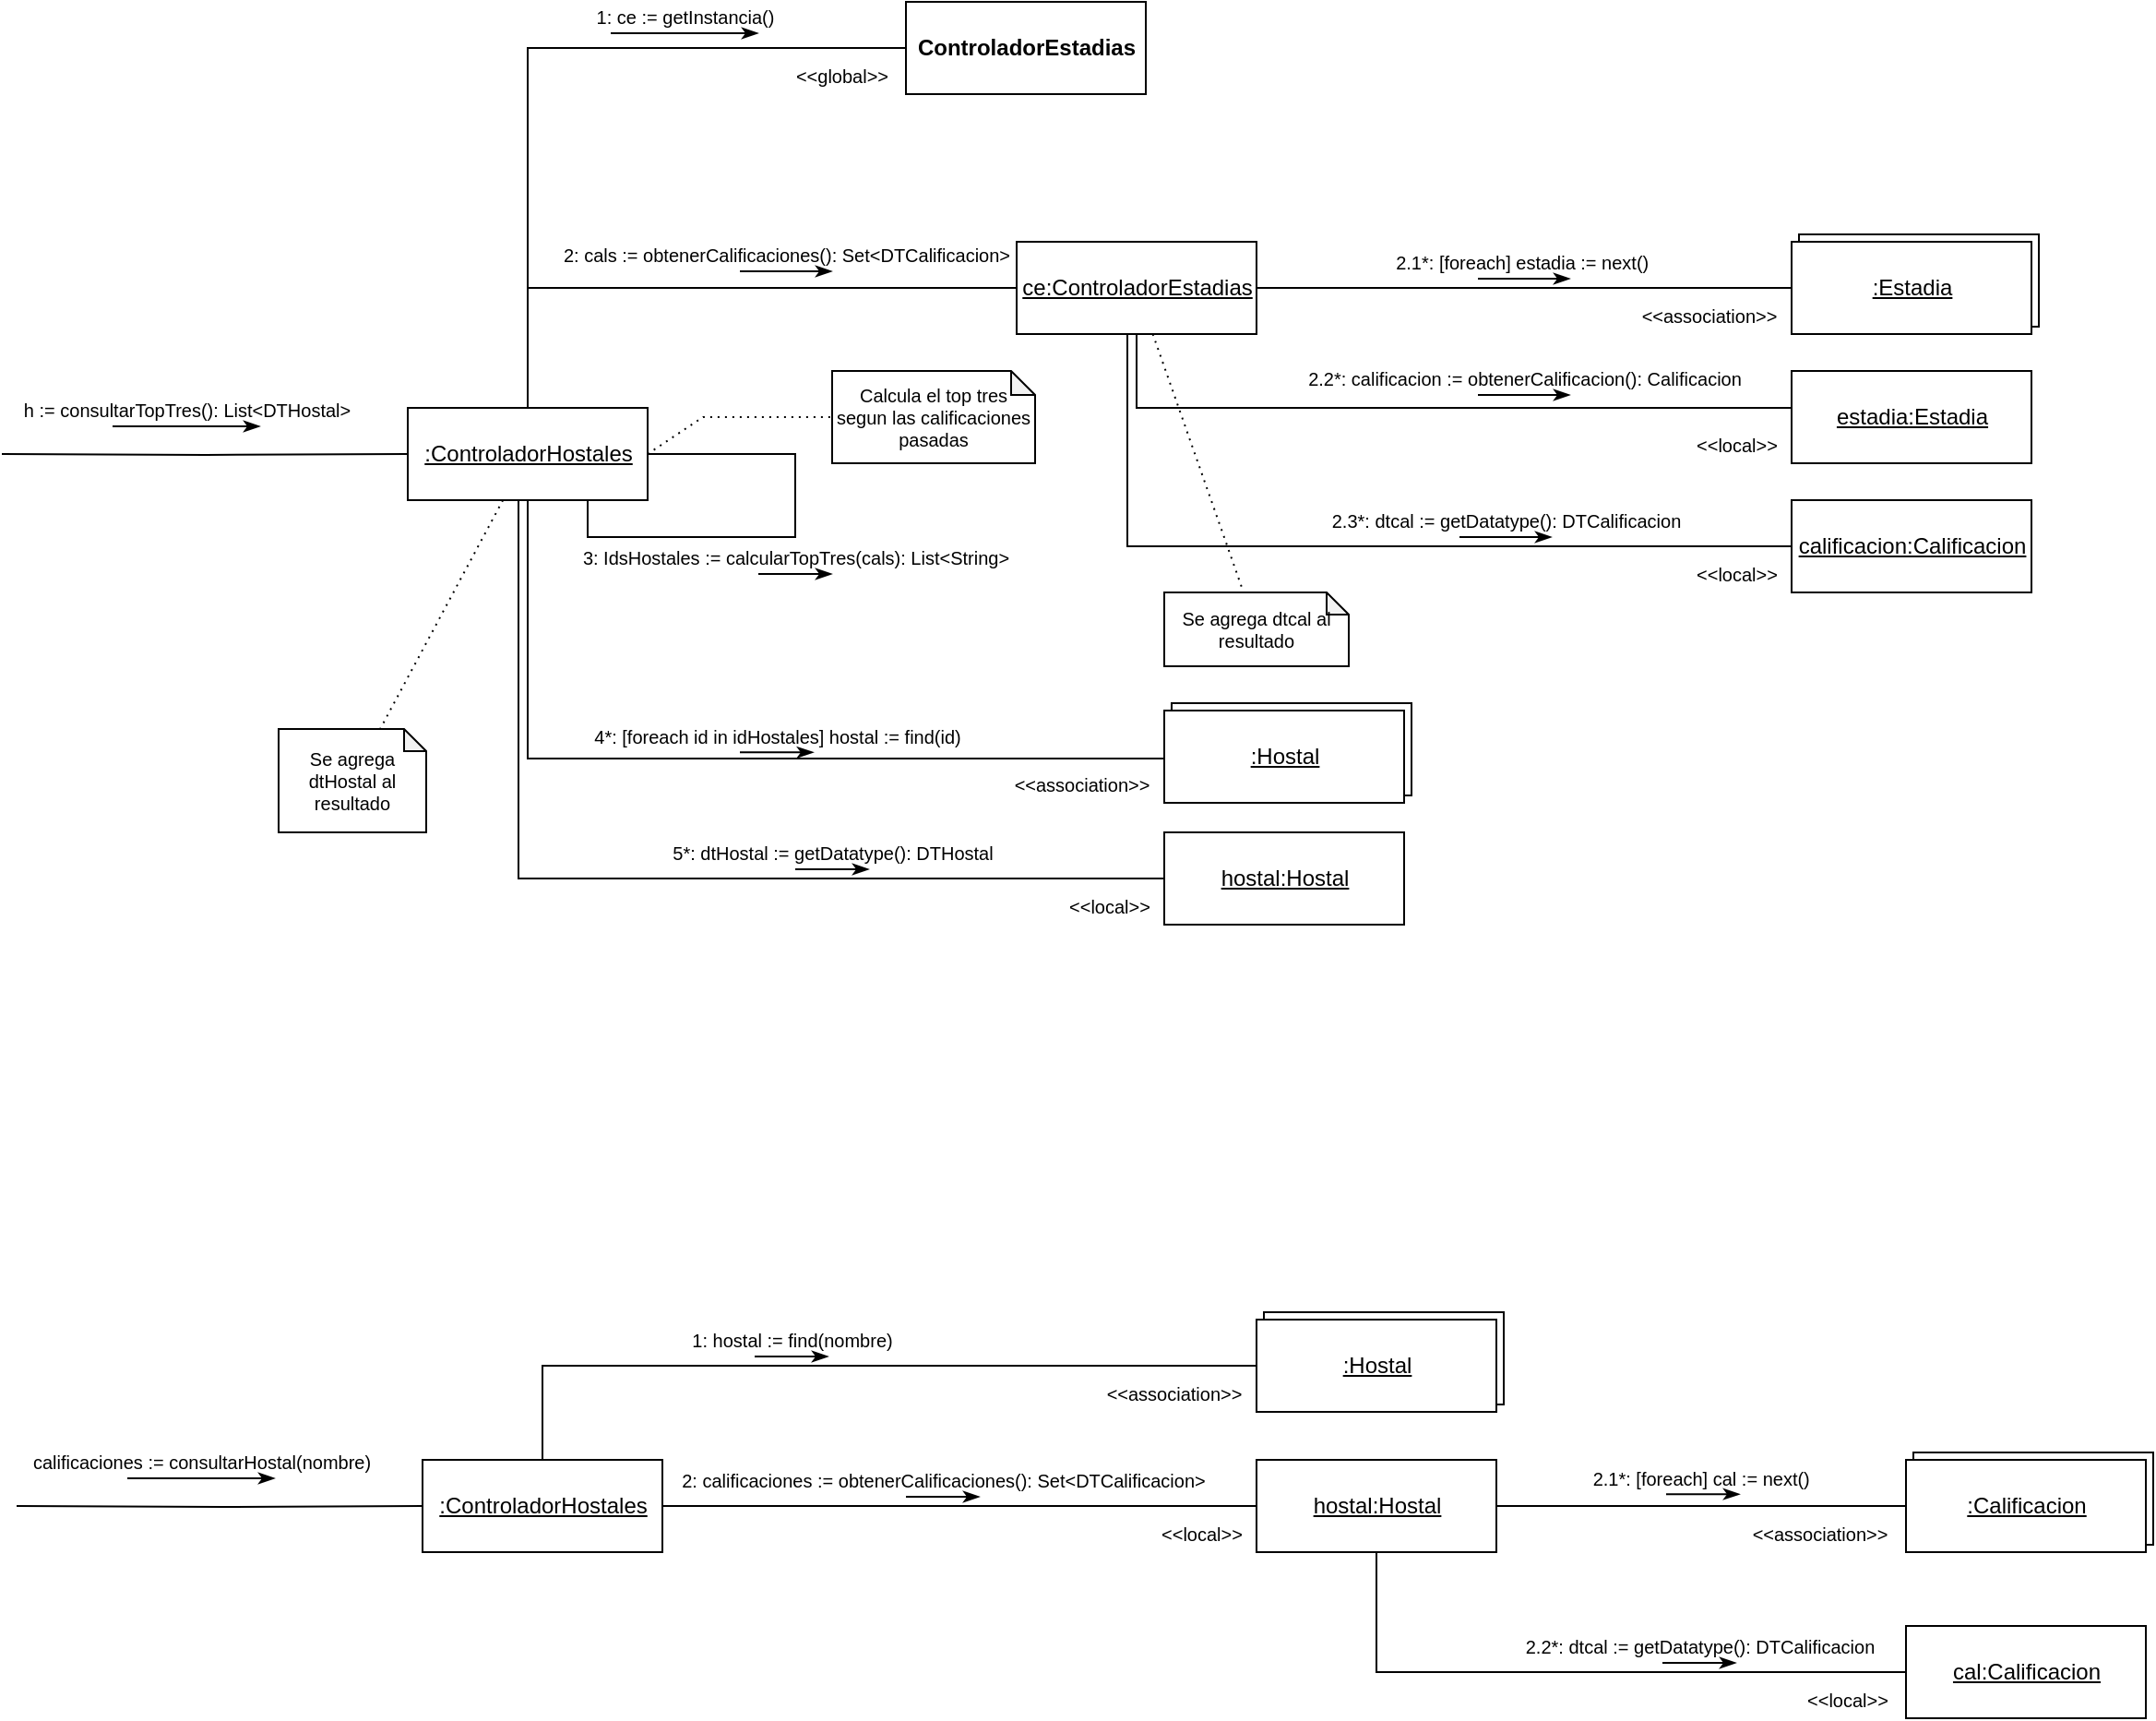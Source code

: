 <mxfile version="18.1.3" type="device"><diagram id="UOruTWEXo7d2TgkDgnnZ" name="Page-1"><mxGraphModel dx="1796" dy="1772" grid="1" gridSize="10" guides="1" tooltips="1" connect="1" arrows="1" fold="1" page="1" pageScale="1" pageWidth="850" pageHeight="1100" math="0" shadow="0"><root><mxCell id="0"/><mxCell id="1" parent="0"/><mxCell id="q6a69kXro2Y5Oc_SWBbe-8" style="edgeStyle=orthogonalEdgeStyle;rounded=0;orthogonalLoop=1;jettySize=auto;html=1;exitX=0.5;exitY=0;exitDx=0;exitDy=0;entryX=0;entryY=0.5;entryDx=0;entryDy=0;labelBackgroundColor=none;fontSize=10;endArrow=none;endFill=0;" parent="1" source="q6a69kXro2Y5Oc_SWBbe-1" target="q6a69kXro2Y5Oc_SWBbe-7" edge="1"><mxGeometry relative="1" as="geometry"/></mxCell><mxCell id="q6a69kXro2Y5Oc_SWBbe-11" style="edgeStyle=orthogonalEdgeStyle;rounded=0;orthogonalLoop=1;jettySize=auto;html=1;exitX=0.5;exitY=0;exitDx=0;exitDy=0;entryX=0;entryY=0.5;entryDx=0;entryDy=0;labelBackgroundColor=none;fontSize=10;endArrow=none;endFill=0;" parent="1" source="q6a69kXro2Y5Oc_SWBbe-1" target="q6a69kXro2Y5Oc_SWBbe-10" edge="1"><mxGeometry relative="1" as="geometry"/></mxCell><mxCell id="QuVPcpEf7ffxWZRXZDmG-18" style="edgeStyle=orthogonalEdgeStyle;rounded=0;orthogonalLoop=1;jettySize=auto;html=1;exitX=0.5;exitY=1;exitDx=0;exitDy=0;endArrow=none;endFill=0;" parent="1" source="q6a69kXro2Y5Oc_SWBbe-1" target="QuVPcpEf7ffxWZRXZDmG-17" edge="1"><mxGeometry relative="1" as="geometry"><Array as="points"><mxPoint x="195" y="400"/></Array></mxGeometry></mxCell><mxCell id="QuVPcpEf7ffxWZRXZDmG-21" style="edgeStyle=orthogonalEdgeStyle;rounded=0;orthogonalLoop=1;jettySize=auto;html=1;endArrow=none;endFill=0;" parent="1" source="q6a69kXro2Y5Oc_SWBbe-1" target="QuVPcpEf7ffxWZRXZDmG-20" edge="1"><mxGeometry relative="1" as="geometry"><Array as="points"><mxPoint x="190" y="465"/></Array></mxGeometry></mxCell><mxCell id="q6a69kXro2Y5Oc_SWBbe-1" value=":ControladorHostales" style="html=1;fontStyle=4" parent="1" vertex="1"><mxGeometry x="130" y="210" width="130" height="50" as="geometry"/></mxCell><mxCell id="q6a69kXro2Y5Oc_SWBbe-5" value="" style="edgeStyle=orthogonalEdgeStyle;rounded=0;orthogonalLoop=1;jettySize=auto;html=1;endArrow=none;endFill=0;" parent="1" target="q6a69kXro2Y5Oc_SWBbe-1" edge="1"><mxGeometry relative="1" as="geometry"><mxPoint x="-90" y="235" as="sourcePoint"/></mxGeometry></mxCell><mxCell id="q6a69kXro2Y5Oc_SWBbe-6" value="h := consultarTopTres(): List&amp;lt;DTHostal&amp;gt;" style="html=1;verticalAlign=bottom;endArrow=classicThin;rounded=0;fontSize=10;labelBackgroundColor=none;endFill=1;" parent="1" edge="1"><mxGeometry width="80" relative="1" as="geometry"><mxPoint x="-30" y="220" as="sourcePoint"/><mxPoint x="50" y="220" as="targetPoint"/><mxPoint as="offset"/></mxGeometry></mxCell><mxCell id="q6a69kXro2Y5Oc_SWBbe-7" value="ControladorEstadias" style="html=1;fontStyle=1" parent="1" vertex="1"><mxGeometry x="400" y="-10" width="130" height="50" as="geometry"/></mxCell><mxCell id="q6a69kXro2Y5Oc_SWBbe-9" value="1: ce := getInstancia()" style="html=1;verticalAlign=bottom;endArrow=classicThin;rounded=0;fontSize=10;labelBackgroundColor=none;endFill=1;" parent="1" edge="1"><mxGeometry width="80" relative="1" as="geometry"><mxPoint x="240" y="7" as="sourcePoint"/><mxPoint x="320" y="7" as="targetPoint"/><mxPoint as="offset"/></mxGeometry></mxCell><mxCell id="QuVPcpEf7ffxWZRXZDmG-2" style="edgeStyle=orthogonalEdgeStyle;rounded=0;orthogonalLoop=1;jettySize=auto;html=1;endArrow=none;endFill=0;" parent="1" source="q6a69kXro2Y5Oc_SWBbe-10" target="QuVPcpEf7ffxWZRXZDmG-5" edge="1"><mxGeometry relative="1" as="geometry"><mxPoint x="770" y="145" as="targetPoint"/></mxGeometry></mxCell><mxCell id="QuVPcpEf7ffxWZRXZDmG-8" style="edgeStyle=orthogonalEdgeStyle;rounded=0;orthogonalLoop=1;jettySize=auto;html=1;endArrow=none;endFill=0;" parent="1" source="q6a69kXro2Y5Oc_SWBbe-10" target="QuVPcpEf7ffxWZRXZDmG-7" edge="1"><mxGeometry relative="1" as="geometry"><Array as="points"><mxPoint x="525" y="210"/></Array></mxGeometry></mxCell><mxCell id="QuVPcpEf7ffxWZRXZDmG-12" style="edgeStyle=orthogonalEdgeStyle;rounded=0;orthogonalLoop=1;jettySize=auto;html=1;endArrow=none;endFill=0;" parent="1" source="q6a69kXro2Y5Oc_SWBbe-10" target="QuVPcpEf7ffxWZRXZDmG-11" edge="1"><mxGeometry relative="1" as="geometry"><Array as="points"><mxPoint x="520" y="285"/></Array></mxGeometry></mxCell><mxCell id="q6a69kXro2Y5Oc_SWBbe-10" value="ce:ControladorEstadias" style="html=1;fontStyle=4" parent="1" vertex="1"><mxGeometry x="460" y="120" width="130" height="50" as="geometry"/></mxCell><mxCell id="q6a69kXro2Y5Oc_SWBbe-12" value="2: cals := obtenerCalificaciones(): Set&amp;lt;DTCalificacion&amp;gt;" style="html=1;verticalAlign=bottom;endArrow=classicThin;rounded=0;fontSize=10;labelBackgroundColor=none;endFill=1;" parent="1" edge="1"><mxGeometry width="80" relative="1" as="geometry"><mxPoint x="310.0" y="136" as="sourcePoint"/><mxPoint x="360" y="136" as="targetPoint"/><mxPoint as="offset"/></mxGeometry></mxCell><mxCell id="q6a69kXro2Y5Oc_SWBbe-36" value="3: IdsHostales := calcularTopTres(cals): List&amp;lt;String&amp;gt;" style="html=1;verticalAlign=bottom;endArrow=classicThin;rounded=0;fontSize=10;labelBackgroundColor=none;endFill=1;" parent="1" edge="1"><mxGeometry width="80" relative="1" as="geometry"><mxPoint x="320" y="300" as="sourcePoint"/><mxPoint x="360" y="300" as="targetPoint"/><mxPoint as="offset"/></mxGeometry></mxCell><mxCell id="q6a69kXro2Y5Oc_SWBbe-39" value="" style="endArrow=none;dashed=1;html=1;dashPattern=1 3;strokeWidth=1;rounded=0;labelBackgroundColor=none;fontSize=10;exitX=1;exitY=0.5;exitDx=0;exitDy=0;entryX=0;entryY=0.5;entryDx=0;entryDy=0;entryPerimeter=0;" parent="1" source="q6a69kXro2Y5Oc_SWBbe-1" target="q6a69kXro2Y5Oc_SWBbe-40" edge="1"><mxGeometry width="50" height="50" relative="1" as="geometry"><mxPoint x="280" y="220" as="sourcePoint"/><mxPoint x="310" y="190" as="targetPoint"/><Array as="points"><mxPoint x="290" y="215"/></Array></mxGeometry></mxCell><mxCell id="q6a69kXro2Y5Oc_SWBbe-40" value="Calcula el top tres segun las calificaciones pasadas" style="shape=note;whiteSpace=wrap;html=1;backgroundOutline=1;darkOpacity=0.05;fontSize=10;size=13;" parent="1" vertex="1"><mxGeometry x="360" y="190" width="110" height="50" as="geometry"/></mxCell><mxCell id="q6a69kXro2Y5Oc_SWBbe-41" style="edgeStyle=orthogonalEdgeStyle;rounded=0;orthogonalLoop=1;jettySize=auto;html=1;exitX=1;exitY=0.5;exitDx=0;exitDy=0;entryX=0.75;entryY=1;entryDx=0;entryDy=0;labelBackgroundColor=none;fontSize=10;endArrow=none;endFill=0;strokeWidth=1;" parent="1" source="q6a69kXro2Y5Oc_SWBbe-1" target="q6a69kXro2Y5Oc_SWBbe-1" edge="1"><mxGeometry relative="1" as="geometry"><Array as="points"><mxPoint x="340" y="235"/><mxPoint x="340" y="280"/><mxPoint x="228" y="280"/></Array></mxGeometry></mxCell><mxCell id="tG0vAAkLFHG4BXA5Wczq-8" value="&amp;lt;&amp;lt;global&amp;gt;&amp;gt;" style="text;html=1;align=center;verticalAlign=middle;resizable=0;points=[];autosize=1;strokeColor=none;fillColor=none;fontSize=10;" parent="1" vertex="1"><mxGeometry x="330" y="20" width="70" height="20" as="geometry"/></mxCell><mxCell id="eEaIVXvrVBVQ6jp3KnOo-3" value=":ControladorHostales" style="html=1;fontStyle=4" parent="1" vertex="1"><mxGeometry x="138" y="780" width="130" height="50" as="geometry"/></mxCell><mxCell id="eEaIVXvrVBVQ6jp3KnOo-4" value="" style="edgeStyle=orthogonalEdgeStyle;rounded=0;orthogonalLoop=1;jettySize=auto;html=1;endArrow=none;endFill=0;" parent="1" target="eEaIVXvrVBVQ6jp3KnOo-3" edge="1"><mxGeometry relative="1" as="geometry"><mxPoint x="-82" y="805" as="sourcePoint"/></mxGeometry></mxCell><mxCell id="eEaIVXvrVBVQ6jp3KnOo-5" value="calificaciones := consultarHostal(nombre)" style="html=1;verticalAlign=bottom;endArrow=classicThin;rounded=0;fontSize=10;labelBackgroundColor=none;endFill=1;" parent="1" edge="1"><mxGeometry width="80" relative="1" as="geometry"><mxPoint x="-22" y="790" as="sourcePoint"/><mxPoint x="58" y="790" as="targetPoint"/><mxPoint as="offset"/></mxGeometry></mxCell><mxCell id="eEaIVXvrVBVQ6jp3KnOo-10" style="edgeStyle=orthogonalEdgeStyle;rounded=0;orthogonalLoop=1;jettySize=auto;html=1;exitX=0.5;exitY=0;exitDx=0;exitDy=0;entryX=0;entryY=0.5;entryDx=0;entryDy=0;endArrow=none;endFill=0;" parent="1" source="eEaIVXvrVBVQ6jp3KnOo-6" target="eEaIVXvrVBVQ6jp3KnOo-9" edge="1"><mxGeometry relative="1" as="geometry"/></mxCell><mxCell id="eEaIVXvrVBVQ6jp3KnOo-13" style="edgeStyle=orthogonalEdgeStyle;rounded=0;orthogonalLoop=1;jettySize=auto;html=1;exitX=1;exitY=0.5;exitDx=0;exitDy=0;entryX=0;entryY=0.5;entryDx=0;entryDy=0;endArrow=none;endFill=0;" parent="1" source="eEaIVXvrVBVQ6jp3KnOo-6" target="eEaIVXvrVBVQ6jp3KnOo-12" edge="1"><mxGeometry relative="1" as="geometry"/></mxCell><mxCell id="eEaIVXvrVBVQ6jp3KnOo-6" value=":ControladorHostales" style="html=1;fontStyle=4" parent="1" vertex="1"><mxGeometry x="138" y="780" width="130" height="50" as="geometry"/></mxCell><mxCell id="eEaIVXvrVBVQ6jp3KnOo-7" value="" style="group" parent="1" vertex="1" connectable="0"><mxGeometry x="590" y="700" width="134" height="54" as="geometry"/></mxCell><mxCell id="eEaIVXvrVBVQ6jp3KnOo-8" value="" style="html=1;fontStyle=4" parent="eEaIVXvrVBVQ6jp3KnOo-7" vertex="1"><mxGeometry x="4" width="130" height="50" as="geometry"/></mxCell><mxCell id="eEaIVXvrVBVQ6jp3KnOo-9" value=":Hostal" style="html=1;fontStyle=4" parent="eEaIVXvrVBVQ6jp3KnOo-7" vertex="1"><mxGeometry y="4" width="130" height="50" as="geometry"/></mxCell><mxCell id="eEaIVXvrVBVQ6jp3KnOo-11" value="1: hostal := find(nombre)" style="html=1;verticalAlign=bottom;endArrow=classicThin;rounded=0;fontSize=10;labelBackgroundColor=none;endFill=1;" parent="1" edge="1"><mxGeometry width="80" relative="1" as="geometry"><mxPoint x="318" y="724" as="sourcePoint"/><mxPoint x="358" y="724" as="targetPoint"/><mxPoint as="offset"/></mxGeometry></mxCell><mxCell id="QuVPcpEf7ffxWZRXZDmG-26" style="edgeStyle=orthogonalEdgeStyle;rounded=0;orthogonalLoop=1;jettySize=auto;html=1;endArrow=none;endFill=0;" parent="1" source="eEaIVXvrVBVQ6jp3KnOo-12" target="QuVPcpEf7ffxWZRXZDmG-25" edge="1"><mxGeometry relative="1" as="geometry"/></mxCell><mxCell id="QuVPcpEf7ffxWZRXZDmG-29" style="edgeStyle=orthogonalEdgeStyle;rounded=0;orthogonalLoop=1;jettySize=auto;html=1;endArrow=none;endFill=0;" parent="1" source="eEaIVXvrVBVQ6jp3KnOo-12" target="QuVPcpEf7ffxWZRXZDmG-27" edge="1"><mxGeometry relative="1" as="geometry"><Array as="points"><mxPoint x="655" y="895"/></Array></mxGeometry></mxCell><mxCell id="eEaIVXvrVBVQ6jp3KnOo-12" value="hostal:Hostal" style="html=1;fontStyle=4" parent="1" vertex="1"><mxGeometry x="590" y="780" width="130" height="50" as="geometry"/></mxCell><mxCell id="eEaIVXvrVBVQ6jp3KnOo-14" value="2: calificaciones := obtenerCalificaciones(): Set&amp;lt;DTCalificacion&amp;gt;" style="html=1;verticalAlign=bottom;endArrow=classicThin;rounded=0;fontSize=10;labelBackgroundColor=none;endFill=1;" parent="1" edge="1"><mxGeometry width="80" relative="1" as="geometry"><mxPoint x="400" y="800" as="sourcePoint"/><mxPoint x="440" y="800" as="targetPoint"/><mxPoint as="offset"/></mxGeometry></mxCell><mxCell id="wr-qtGKITiGpyDFjx-JZ-5" value="Se agrega dtcal al resultado" style="shape=note;whiteSpace=wrap;html=1;backgroundOutline=1;darkOpacity=0.05;size=12;fontSize=10;" parent="1" vertex="1"><mxGeometry x="540" y="310" width="100" height="40" as="geometry"/></mxCell><mxCell id="wr-qtGKITiGpyDFjx-JZ-6" value="" style="endArrow=none;dashed=1;html=1;dashPattern=1 3;strokeWidth=1;rounded=0;" parent="1" source="q6a69kXro2Y5Oc_SWBbe-10" target="wr-qtGKITiGpyDFjx-JZ-5" edge="1"><mxGeometry width="50" height="50" relative="1" as="geometry"><mxPoint x="594" y="128.645" as="sourcePoint"/><mxPoint x="666.66" y="124" as="targetPoint"/></mxGeometry></mxCell><mxCell id="QuVPcpEf7ffxWZRXZDmG-3" value="" style="group" parent="1" vertex="1" connectable="0"><mxGeometry x="880" y="116" width="134" height="54" as="geometry"/></mxCell><mxCell id="QuVPcpEf7ffxWZRXZDmG-4" value="" style="html=1;fontStyle=4" parent="QuVPcpEf7ffxWZRXZDmG-3" vertex="1"><mxGeometry x="4" width="130" height="50" as="geometry"/></mxCell><mxCell id="QuVPcpEf7ffxWZRXZDmG-5" value=":Estadia" style="html=1;fontStyle=4" parent="QuVPcpEf7ffxWZRXZDmG-3" vertex="1"><mxGeometry y="4" width="130" height="50" as="geometry"/></mxCell><mxCell id="QuVPcpEf7ffxWZRXZDmG-6" value="2.1*: [foreach] estadia := next()&amp;nbsp;" style="html=1;verticalAlign=bottom;endArrow=classicThin;rounded=0;fontSize=10;labelBackgroundColor=none;endFill=1;" parent="1" edge="1"><mxGeometry width="80" relative="1" as="geometry"><mxPoint x="710.0" y="140" as="sourcePoint"/><mxPoint x="760" y="140" as="targetPoint"/><mxPoint as="offset"/></mxGeometry></mxCell><mxCell id="QuVPcpEf7ffxWZRXZDmG-7" value="estadia:Estadia" style="html=1;fontStyle=4" parent="1" vertex="1"><mxGeometry x="880" y="190" width="130" height="50" as="geometry"/></mxCell><mxCell id="QuVPcpEf7ffxWZRXZDmG-9" value="2.2*: calificacion := obtenerCalificacion(): Calificacion" style="html=1;verticalAlign=bottom;endArrow=classicThin;rounded=0;fontSize=10;labelBackgroundColor=none;endFill=1;" parent="1" edge="1"><mxGeometry width="80" relative="1" as="geometry"><mxPoint x="710" y="203" as="sourcePoint"/><mxPoint x="760" y="203" as="targetPoint"/><mxPoint as="offset"/></mxGeometry></mxCell><mxCell id="QuVPcpEf7ffxWZRXZDmG-11" value="calificacion:Calificacion" style="html=1;fontStyle=4" parent="1" vertex="1"><mxGeometry x="880" y="260" width="130" height="50" as="geometry"/></mxCell><mxCell id="QuVPcpEf7ffxWZRXZDmG-13" value="2.3*: dtcal := getDatatype(): DTCalificacion" style="html=1;verticalAlign=bottom;endArrow=classicThin;rounded=0;fontSize=10;labelBackgroundColor=none;endFill=1;" parent="1" edge="1"><mxGeometry width="80" relative="1" as="geometry"><mxPoint x="700" y="280" as="sourcePoint"/><mxPoint x="750" y="280" as="targetPoint"/><mxPoint as="offset"/></mxGeometry></mxCell><mxCell id="QuVPcpEf7ffxWZRXZDmG-15" value="" style="group" parent="1" vertex="1" connectable="0"><mxGeometry x="540" y="370" width="134" height="54" as="geometry"/></mxCell><mxCell id="QuVPcpEf7ffxWZRXZDmG-16" value="" style="html=1;fontStyle=4" parent="QuVPcpEf7ffxWZRXZDmG-15" vertex="1"><mxGeometry x="4" width="130" height="50" as="geometry"/></mxCell><mxCell id="QuVPcpEf7ffxWZRXZDmG-17" value=":Hostal" style="html=1;fontStyle=4" parent="QuVPcpEf7ffxWZRXZDmG-15" vertex="1"><mxGeometry y="4" width="130" height="50" as="geometry"/></mxCell><mxCell id="QuVPcpEf7ffxWZRXZDmG-19" value="4*: [foreach id in idHostales] hostal := find(id)" style="html=1;verticalAlign=bottom;endArrow=classicThin;rounded=0;fontSize=10;labelBackgroundColor=none;endFill=1;" parent="1" edge="1"><mxGeometry width="80" relative="1" as="geometry"><mxPoint x="310" y="396.67" as="sourcePoint"/><mxPoint x="350" y="396.67" as="targetPoint"/><mxPoint as="offset"/></mxGeometry></mxCell><mxCell id="QuVPcpEf7ffxWZRXZDmG-20" value="hostal:Hostal" style="html=1;fontStyle=4" parent="1" vertex="1"><mxGeometry x="540" y="440" width="130" height="50" as="geometry"/></mxCell><mxCell id="QuVPcpEf7ffxWZRXZDmG-22" value="5*: dtHostal := getDatatype(): DTHostal" style="html=1;verticalAlign=bottom;endArrow=classicThin;rounded=0;fontSize=10;labelBackgroundColor=none;endFill=1;" parent="1" edge="1"><mxGeometry width="80" relative="1" as="geometry"><mxPoint x="340" y="460.0" as="sourcePoint"/><mxPoint x="380" y="460.0" as="targetPoint"/><mxPoint as="offset"/></mxGeometry></mxCell><mxCell id="QuVPcpEf7ffxWZRXZDmG-23" value="" style="group" parent="1" vertex="1" connectable="0"><mxGeometry x="942" y="776" width="134" height="54" as="geometry"/></mxCell><mxCell id="QuVPcpEf7ffxWZRXZDmG-24" value="" style="html=1;fontStyle=4" parent="QuVPcpEf7ffxWZRXZDmG-23" vertex="1"><mxGeometry x="4" width="130" height="50" as="geometry"/></mxCell><mxCell id="QuVPcpEf7ffxWZRXZDmG-25" value=":Calificacion" style="html=1;fontStyle=4" parent="QuVPcpEf7ffxWZRXZDmG-23" vertex="1"><mxGeometry y="4" width="130" height="50" as="geometry"/></mxCell><mxCell id="QuVPcpEf7ffxWZRXZDmG-27" value="cal:Calificacion" style="html=1;fontStyle=4" parent="1" vertex="1"><mxGeometry x="942" y="870" width="130" height="50" as="geometry"/></mxCell><mxCell id="QuVPcpEf7ffxWZRXZDmG-28" value="2.1*: [foreach] cal := next()&amp;nbsp;" style="html=1;verticalAlign=bottom;endArrow=classicThin;rounded=0;fontSize=10;labelBackgroundColor=none;endFill=1;" parent="1" edge="1"><mxGeometry width="80" relative="1" as="geometry"><mxPoint x="812" y="798.62" as="sourcePoint"/><mxPoint x="852" y="798.62" as="targetPoint"/><mxPoint as="offset"/></mxGeometry></mxCell><mxCell id="QuVPcpEf7ffxWZRXZDmG-30" value="2.2*: dtcal := getDatatype(): DTCalificacion" style="html=1;verticalAlign=bottom;endArrow=classicThin;rounded=0;fontSize=10;labelBackgroundColor=none;endFill=1;" parent="1" edge="1"><mxGeometry width="80" relative="1" as="geometry"><mxPoint x="810" y="890.0" as="sourcePoint"/><mxPoint x="850" y="890.0" as="targetPoint"/><mxPoint as="offset"/></mxGeometry></mxCell><mxCell id="QuVPcpEf7ffxWZRXZDmG-31" value="&amp;lt;&amp;lt;association&amp;gt;&amp;gt;" style="text;html=1;align=center;verticalAlign=middle;resizable=0;points=[];autosize=1;strokeColor=none;fillColor=none;fontSize=10;" parent="1" vertex="1"><mxGeometry x="790" y="150" width="90" height="20" as="geometry"/></mxCell><mxCell id="QuVPcpEf7ffxWZRXZDmG-32" value="&amp;lt;&amp;lt;local&amp;gt;&amp;gt;" style="text;html=1;align=center;verticalAlign=middle;resizable=0;points=[];autosize=1;strokeColor=none;fillColor=none;fontSize=10;" parent="1" vertex="1"><mxGeometry x="820" y="220" width="60" height="20" as="geometry"/></mxCell><mxCell id="QuVPcpEf7ffxWZRXZDmG-33" value="&amp;lt;&amp;lt;local&amp;gt;&amp;gt;" style="text;html=1;align=center;verticalAlign=middle;resizable=0;points=[];autosize=1;strokeColor=none;fillColor=none;fontSize=10;" parent="1" vertex="1"><mxGeometry x="820" y="290" width="60" height="20" as="geometry"/></mxCell><mxCell id="QuVPcpEf7ffxWZRXZDmG-34" value="&amp;lt;&amp;lt;association&amp;gt;&amp;gt;" style="text;html=1;align=center;verticalAlign=middle;resizable=0;points=[];autosize=1;strokeColor=none;fillColor=none;fontSize=10;" parent="1" vertex="1"><mxGeometry x="450" y="404" width="90" height="20" as="geometry"/></mxCell><mxCell id="QuVPcpEf7ffxWZRXZDmG-35" value="&amp;lt;&amp;lt;local&amp;gt;&amp;gt;" style="text;html=1;align=center;verticalAlign=middle;resizable=0;points=[];autosize=1;strokeColor=none;fillColor=none;fontSize=10;" parent="1" vertex="1"><mxGeometry x="480" y="470" width="60" height="20" as="geometry"/></mxCell><mxCell id="QuVPcpEf7ffxWZRXZDmG-36" value="&amp;lt;&amp;lt;association&amp;gt;&amp;gt;" style="text;html=1;align=center;verticalAlign=middle;resizable=0;points=[];autosize=1;strokeColor=none;fillColor=none;fontSize=10;" parent="1" vertex="1"><mxGeometry x="500" y="734" width="90" height="20" as="geometry"/></mxCell><mxCell id="QuVPcpEf7ffxWZRXZDmG-37" value="&amp;lt;&amp;lt;local&amp;gt;&amp;gt;" style="text;html=1;align=center;verticalAlign=middle;resizable=0;points=[];autosize=1;strokeColor=none;fillColor=none;fontSize=10;" parent="1" vertex="1"><mxGeometry x="530" y="810" width="60" height="20" as="geometry"/></mxCell><mxCell id="QuVPcpEf7ffxWZRXZDmG-38" value="&amp;lt;&amp;lt;local&amp;gt;&amp;gt;" style="text;html=1;align=center;verticalAlign=middle;resizable=0;points=[];autosize=1;strokeColor=none;fillColor=none;fontSize=10;" parent="1" vertex="1"><mxGeometry x="880" y="900" width="60" height="20" as="geometry"/></mxCell><mxCell id="QuVPcpEf7ffxWZRXZDmG-39" value="&amp;lt;&amp;lt;association&amp;gt;&amp;gt;" style="text;html=1;align=center;verticalAlign=middle;resizable=0;points=[];autosize=1;strokeColor=none;fillColor=none;fontSize=10;" parent="1" vertex="1"><mxGeometry x="850" y="810" width="90" height="20" as="geometry"/></mxCell><mxCell id="GLxamL4y8n1Z3B23FKX6-1" value="Se agrega dtHostal al resultado" style="shape=note;whiteSpace=wrap;html=1;backgroundOutline=1;darkOpacity=0.05;size=12;fontSize=10;" vertex="1" parent="1"><mxGeometry x="60" y="384" width="80" height="56" as="geometry"/></mxCell><mxCell id="GLxamL4y8n1Z3B23FKX6-3" value="" style="endArrow=none;dashed=1;html=1;dashPattern=1 3;strokeWidth=1;rounded=0;" edge="1" parent="1" source="q6a69kXro2Y5Oc_SWBbe-1" target="GLxamL4y8n1Z3B23FKX6-1"><mxGeometry width="50" height="50" relative="1" as="geometry"><mxPoint x="60.004" y="330" as="sourcePoint"/><mxPoint x="109.193" y="470" as="targetPoint"/></mxGeometry></mxCell></root></mxGraphModel></diagram></mxfile>